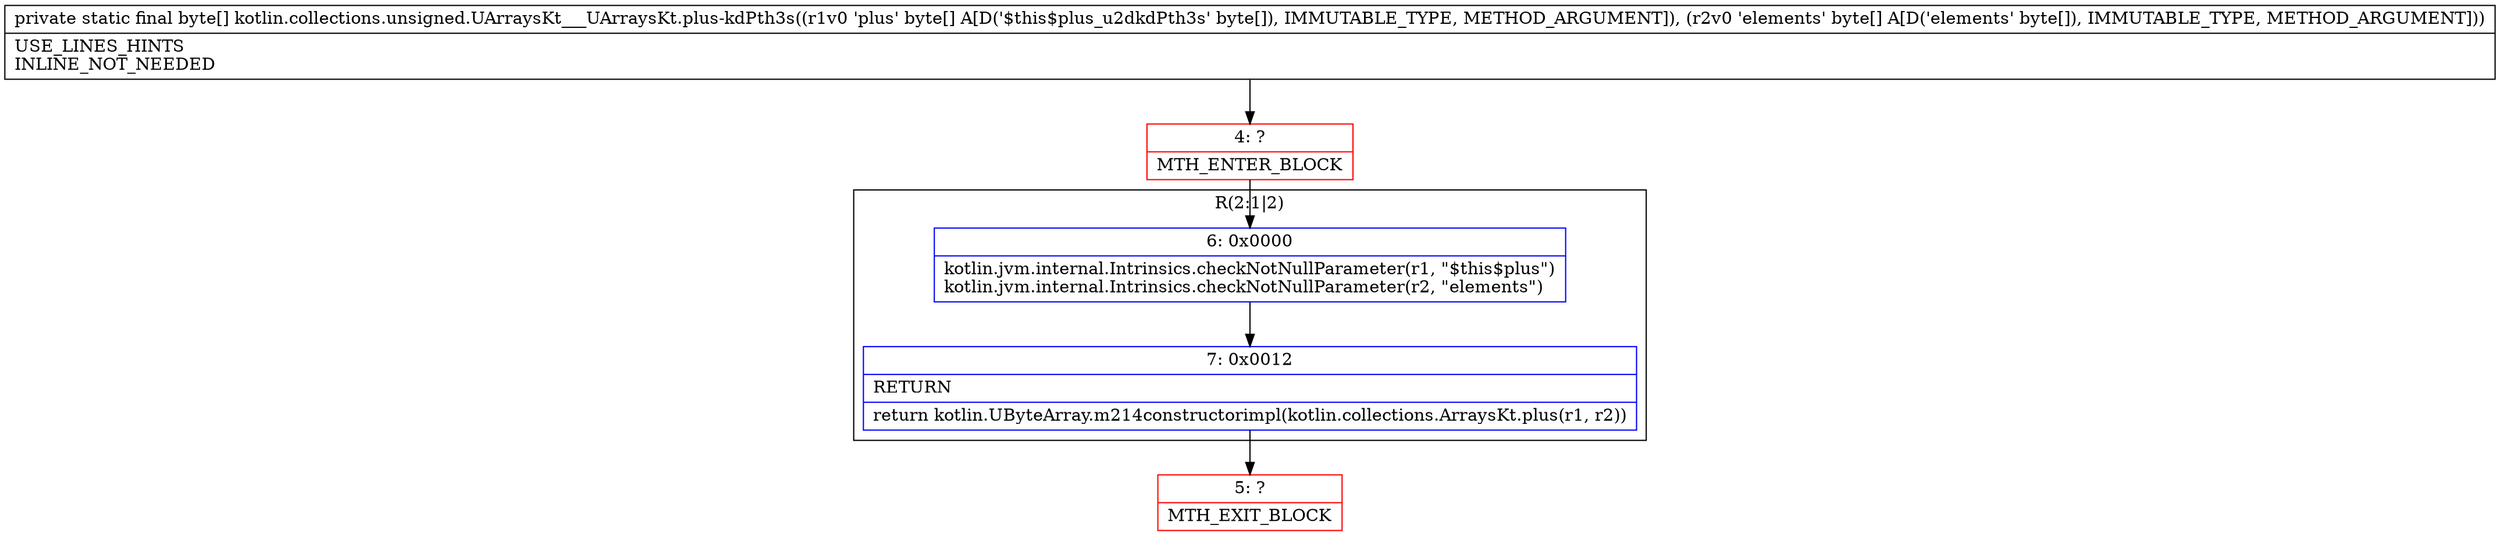 digraph "CFG forkotlin.collections.unsigned.UArraysKt___UArraysKt.plus\-kdPth3s([B[B)[B" {
subgraph cluster_Region_1680593133 {
label = "R(2:1|2)";
node [shape=record,color=blue];
Node_6 [shape=record,label="{6\:\ 0x0000|kotlin.jvm.internal.Intrinsics.checkNotNullParameter(r1, \"$this$plus\")\lkotlin.jvm.internal.Intrinsics.checkNotNullParameter(r2, \"elements\")\l}"];
Node_7 [shape=record,label="{7\:\ 0x0012|RETURN\l|return kotlin.UByteArray.m214constructorimpl(kotlin.collections.ArraysKt.plus(r1, r2))\l}"];
}
Node_4 [shape=record,color=red,label="{4\:\ ?|MTH_ENTER_BLOCK\l}"];
Node_5 [shape=record,color=red,label="{5\:\ ?|MTH_EXIT_BLOCK\l}"];
MethodNode[shape=record,label="{private static final byte[] kotlin.collections.unsigned.UArraysKt___UArraysKt.plus\-kdPth3s((r1v0 'plus' byte[] A[D('$this$plus_u2dkdPth3s' byte[]), IMMUTABLE_TYPE, METHOD_ARGUMENT]), (r2v0 'elements' byte[] A[D('elements' byte[]), IMMUTABLE_TYPE, METHOD_ARGUMENT]))  | USE_LINES_HINTS\lINLINE_NOT_NEEDED\l}"];
MethodNode -> Node_4;Node_6 -> Node_7;
Node_7 -> Node_5;
Node_4 -> Node_6;
}

